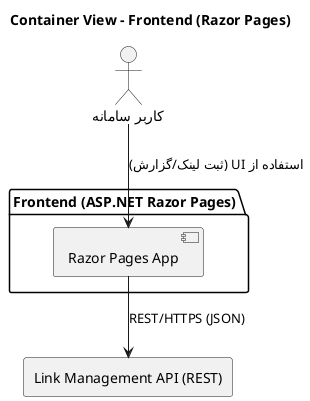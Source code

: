 @startuml
title Container View - Frontend (Razor Pages)

actor "کاربر سامانه" as User

package "Frontend (ASP.NET Razor Pages)" {
  [Razor Pages App] as Razor
}

rectangle "Link Management API (REST)" as LinkAPI

User --> Razor : استفاده از UI (ثبت لینک/گزارش)
Razor --> LinkAPI : REST/HTTPS (JSON)
@enduml